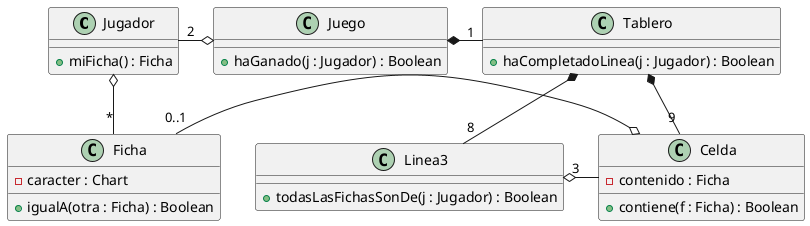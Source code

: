 @startuml

together {
        class Jugador
        class Ficha
}

class Juego {
        + haGanado(j : Jugador) : Boolean
}

class Tablero {
        + haCompletadoLinea(j : Jugador) : Boolean
}

class Linea3 {
        + todasLasFichasSonDe(j : Jugador) : Boolean
}

class Jugador {
        + miFicha() : Ficha
}

class Ficha {
        - caracter : Chart
        
        + igualA(otra : Ficha) : Boolean
}

class Celda {
        - contenido : Ficha
        + contiene(f : Ficha) : Boolean
}

Juego o-left- "2" Jugador
Juego *-right- "1" Tablero
Tablero *-- "8" Linea3 
Jugador o- "*" Ficha
Linea3 "3" o- Celda
Celda o- "0..1" Ficha
Tablero *- "9" Celda
@enduml
